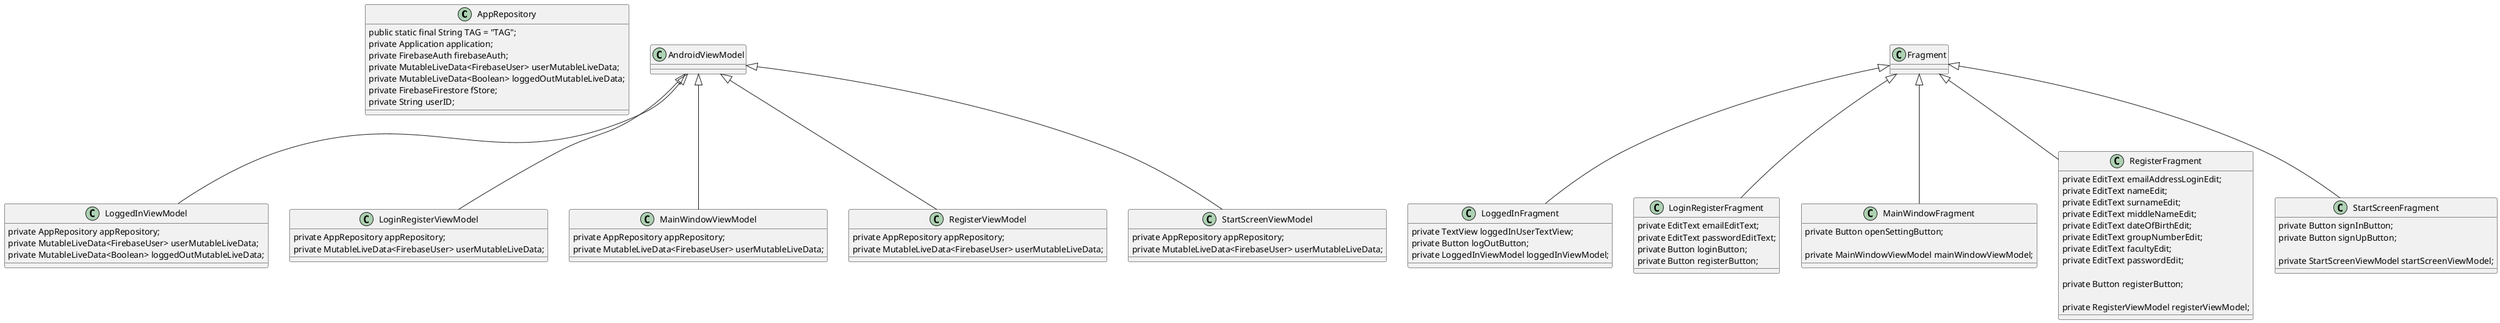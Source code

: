 @startuml
'https://plantuml.com/class-diagram

class AppRepository {
    public static final String TAG = "TAG";
    private Application application;
    private FirebaseAuth firebaseAuth;
    private MutableLiveData<FirebaseUser> userMutableLiveData;
    private MutableLiveData<Boolean> loggedOutMutableLiveData;
    private FirebaseFirestore fStore;
    private String userID;
}

class LoggedInViewModel extends AndroidViewModel {

    private AppRepository appRepository;
    private MutableLiveData<FirebaseUser> userMutableLiveData;
    private MutableLiveData<Boolean> loggedOutMutableLiveData;
}

class LoginRegisterViewModel extends AndroidViewModel {

    private AppRepository appRepository;
    private MutableLiveData<FirebaseUser> userMutableLiveData;
}

class MainWindowViewModel extends AndroidViewModel {

    private AppRepository appRepository;
    private MutableLiveData<FirebaseUser> userMutableLiveData;
}

class RegisterViewModel extends AndroidViewModel {

    private AppRepository appRepository;
    private MutableLiveData<FirebaseUser> userMutableLiveData;
}

class StartScreenViewModel extends AndroidViewModel {

     private AppRepository appRepository;
     private MutableLiveData<FirebaseUser> userMutableLiveData;
}

class LoggedInFragment extends Fragment {

    private TextView loggedInUserTextView;
    private Button logOutButton;
    private LoggedInViewModel loggedInViewModel;
}

class LoginRegisterFragment extends Fragment {

    private EditText emailEditText;
    private EditText passwordEditText;
    private Button loginButton;
    private Button registerButton;
}

class MainActivity extends AppCompatActivity {}

class MainWindowFragment extends Fragment {

    private Button openSettingButton;

    private MainWindowViewModel mainWindowViewModel;
}

class RegisterFragment extends Fragment {

    private EditText emailAddressLoginEdit;
    private EditText nameEdit;
    private EditText surnameEdit;
    private EditText middleNameEdit;
    private EditText dateOfBirthEdit;
    private EditText groupNumberEdit;
    private EditText facultyEdit;
    private EditText passwordEdit;

    private Button registerButton;

    private RegisterViewModel registerViewModel;
}

class StartScreenFragment extends Fragment {

    private Button signInButton;
    private Button signUpButton;

    private StartScreenViewModel startScreenViewModel;
}





@enduml